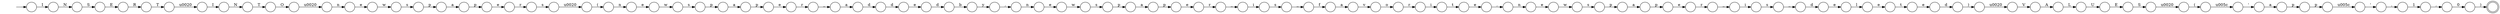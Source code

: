 digraph Automaton {
  rankdir = LR;
  0 [shape=circle,label=""];
  0 -> 38 [label="s"]
  1 [shape=circle,label=""];
  1 -> 68 [label="p"]
  2 [shape=circle,label=""];
  2 -> 106 [label="a"]
  3 [shape=circle,label=""];
  3 -> 75 [label="e"]
  4 [shape=circle,label=""];
  4 -> 28 [label="T"]
  5 [shape=circle,label=""];
  5 -> 59 [label="'"]
  6 [shape=circle,label=""];
  6 -> 54 [label="V"]
  7 [shape=circle,label=""];
  7 -> 35 [label=","]
  8 [shape=circle,label=""];
  8 -> 62 [label="n"]
  9 [shape=circle,label=""];
  9 -> 30 [label="p"]
  10 [shape=circle,label=""];
  10 -> 94 [label="p"]
  11 [shape=circle,label=""];
  11 -> 16 [label="\u0020"]
  12 [shape=circle,label=""];
  12 -> 23 [label="r"]
  13 [shape=circle,label=""];
  13 -> 87 [label="n"]
  14 [shape=circle,label=""];
  14 -> 76 [label="w"]
  15 [shape=circle,label=""];
  15 -> 65 [label="("]
  16 [shape=circle,label=""];
  16 -> 47 [label="n"]
  17 [shape=circle,label=""];
  17 -> 70 [label=","]
  18 [shape=circle,label=""];
  18 -> 15 [label="\u0020"]
  19 [shape=circle,label=""];
  19 -> 51 [label="p"]
  20 [shape=circle,label=""];
  20 -> 13 [label=","]
  21 [shape=circle,label=""];
  21 -> 37 [label="N"]
  22 [shape=circle,label=""];
  22 -> 0 [label="i"]
  23 [shape=circle,label=""];
  23 -> 67 [label="i"]
  24 [shape=circle,label=""];
  24 -> 60 [label="w"]
  25 [shape=circle,label=""];
  25 -> 39 [label="_"]
  26 [shape=circle,label=""];
  26 -> 32 [label="n"]
  27 [shape=circle,label=""];
  27 -> 80 [label="d"]
  28 [shape=circle,label=""];
  28 -> 104 [label="\u0020"]
  29 [shape=circle,label=""];
  29 -> 36 [label="E"]
  30 [shape=circle,label=""];
  30 -> 103 [label="\u005c"]
  31 [shape=circle,label=""];
  31 -> 20 [label="y"]
  32 [shape=circle,label=""];
  32 -> 90 [label="e"]
  33 [shape=circle,label=""];
  33 -> 77 [label="e"]
  34 [shape=circle,label=""];
  34 -> 102 [label="T"]
  35 [shape=circle,label=""];
  35 -> 17 [label="1"]
  36 [shape=circle,label=""];
  36 -> 18 [label="S"]
  37 [shape=circle,label=""];
  37 -> 63 [label="S"]
  38 [shape=circle,label=""];
  38 -> 48 [label="_"]
  39 [shape=circle,label=""];
  39 -> 88 [label="a"]
  40 [shape=circle,label=""];
  40 -> 93 [label="_"]
  41 [shape=circle,label=""];
  41 -> 74 [label="r"]
  42 [shape=circle,label=""];
  42 -> 83 [label="L"]
  43 [shape=circle,label=""];
  43 -> 57 [label="p"]
  44 [shape=circle,label=""];
  44 -> 100 [label="e"]
  45 [shape=circle,label=""];
  45 -> 8 [label="("]
  46 [shape=circle,label=""];
  46 -> 86 [label="e"]
  47 [shape=circle,label=""];
  47 -> 24 [label="e"]
  48 [shape=circle,label=""];
  48 -> 44 [label="d"]
  49 [shape=circle,label=""];
  49 -> 31 [label="b"]
  50 [shape=circle,label=""];
  50 -> 4 [label="R"]
  51 [shape=circle,label=""];
  51 -> 41 [label="e"]
  52 [shape=circle,label=""];
  52 -> 92 [label="e"]
  53 [shape=circle,label=""];
  53 -> 49 [label="d"]
  54 [shape=circle,label=""];
  54 -> 42 [label="A"]
  55 [shape=circle,label=""];
  55 -> 61 [label=")"]
  56 [shape=circle,label=""];
  56 -> 85 [label="a"]
  57 [shape=circle,label=""];
  57 -> 10 [label="a"]
  58 [shape=circle,label=""];
  58 -> 12 [label="o"]
  59 [shape=circle,label=""];
  59 -> 69 [label="a"]
  60 [shape=circle,label=""];
  60 -> 79 [label="s"]
  61 [shape=doublecircle,label=""];
  62 [shape=circle,label=""];
  62 -> 14 [label="e"]
  63 [shape=circle,label=""];
  63 -> 50 [label="E"]
  64 [shape=circle,label=""];
  64 -> 34 [label="N"]
  65 [shape=circle,label=""];
  65 -> 5 [label="\u005c"]
  66 [shape=circle,label=""];
  66 -> 3 [label="p"]
  67 [shape=circle,label=""];
  67 -> 46 [label="t"]
  68 [shape=circle,label=""];
  68 -> 66 [label="a"]
  69 [shape=circle,label=""];
  69 -> 9 [label="p"]
  70 [shape=circle,label=""];
  70 -> 55 [label="0"]
  71 [shape=circle,label=""];
  71 -> 72 [label="w"]
  72 [shape=circle,label=""];
  72 -> 101 [label="s"]
  73 [shape=circle,label=""];
  73 -> 91 [label="_"]
  74 [shape=circle,label=""];
  74 -> 81 [label="s"]
  75 [shape=circle,label=""];
  75 -> 82 [label="r"]
  76 [shape=circle,label=""];
  76 -> 43 [label="s"]
  77 [shape=circle,label=""];
  77 -> 52 [label="t"]
  78 [shape=circle,label=""];
  78 -> 96 [label=")"]
  79 [shape=circle,label=""];
  79 -> 98 [label="p"]
  80 [shape=circle,label=""];
  80 -> 53 [label="e"]
  81 [shape=circle,label=""];
  81 -> 45 [label="\u0020"]
  82 [shape=circle,label=""];
  82 -> 22 [label="_"]
  83 [shape=circle,label=""];
  83 -> 29 [label="U"]
  84 [shape=circle,label=""];
  84 -> 1 [label="s"]
  85 [shape=circle,label=""];
  85 -> 89 [label="p"]
  86 [shape=circle,label=""];
  86 -> 26 [label=","]
  87 [shape=circle,label=""];
  87 -> 71 [label="e"]
  88 [shape=circle,label=""];
  88 -> 27 [label="d"]
  89 [shape=circle,label=""];
  89 -> 95 [label="e"]
  90 [shape=circle,label=""];
  90 -> 84 [label="w"]
  91 [shape=circle,label=""];
  91 -> 105 [label="i"]
  92 [shape=circle,label=""];
  92 -> 78 [label="d"]
  93 [shape=circle,label=""];
  93 -> 2 [label="f"]
  94 [shape=circle,label=""];
  94 -> 99 [label="e"]
  95 [shape=circle,label=""];
  95 -> 73 [label="r"]
  96 [shape=circle,label=""];
  96 -> 6 [label="\u0020"]
  97 [shape=circle,label=""];
  initial [shape=plaintext,label=""];
  initial -> 97
  97 -> 21 [label="I"]
  98 [shape=circle,label=""];
  98 -> 19 [label="a"]
  99 [shape=circle,label=""];
  99 -> 25 [label="r"]
  100 [shape=circle,label=""];
  100 -> 33 [label="l"]
  101 [shape=circle,label=""];
  101 -> 56 [label="p"]
  102 [shape=circle,label=""];
  102 -> 11 [label="O"]
  103 [shape=circle,label=""];
  103 -> 7 [label="'"]
  104 [shape=circle,label=""];
  104 -> 64 [label="I"]
  105 [shape=circle,label=""];
  105 -> 40 [label="s"]
  106 [shape=circle,label=""];
  106 -> 58 [label="v"]
}
